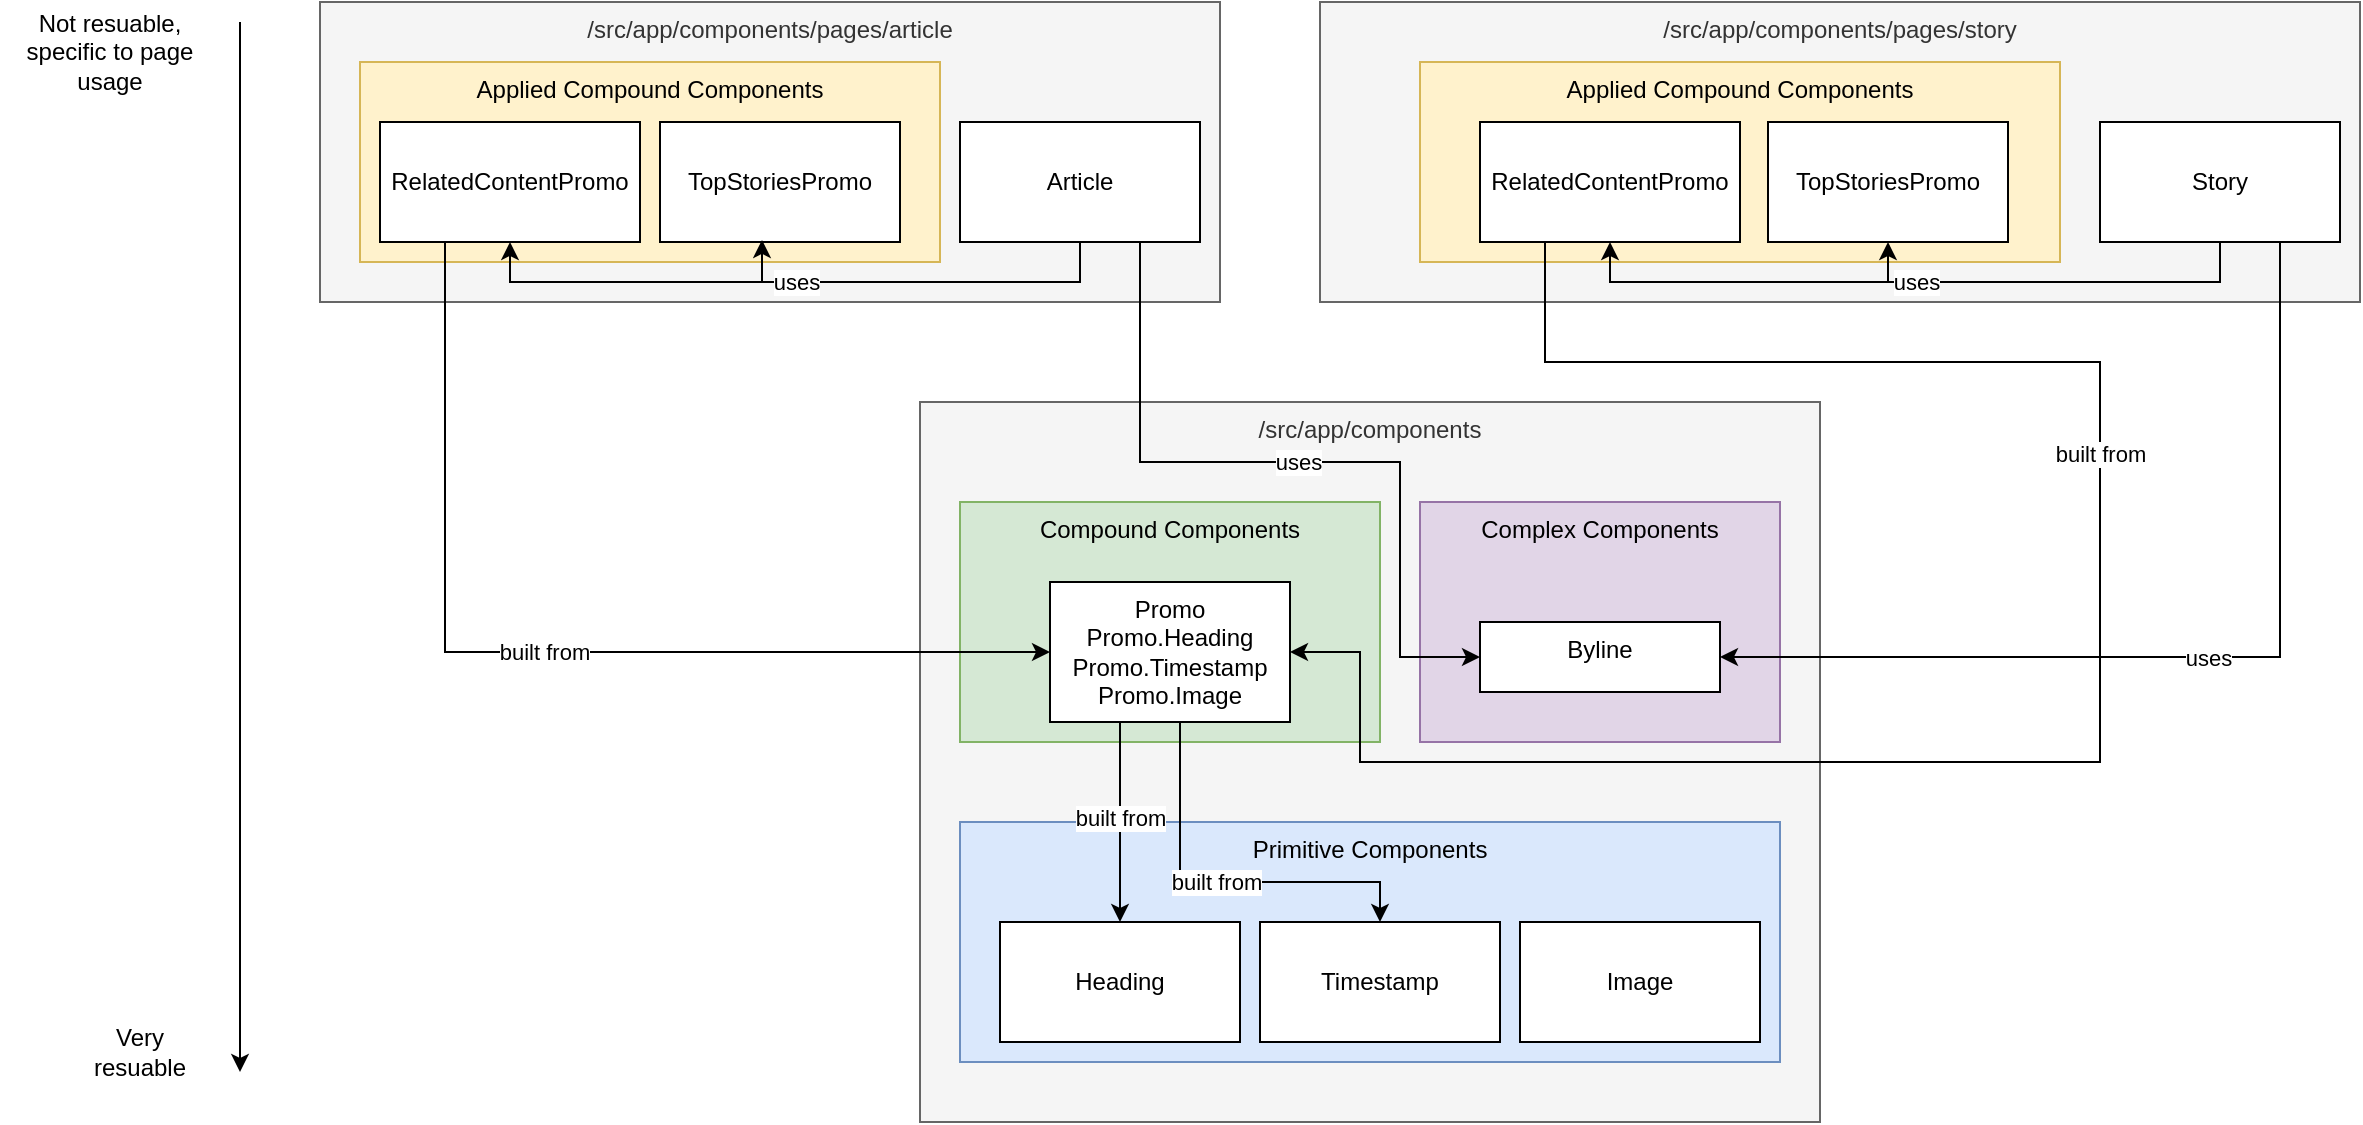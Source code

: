 <mxfile version="17.4.2" type="device"><diagram id="u2RIG8YEvupqH2jZ49ti" name="Page-1"><mxGraphModel dx="1934" dy="720" grid="1" gridSize="10" guides="1" tooltips="1" connect="1" arrows="1" fold="1" page="1" pageScale="1" pageWidth="827" pageHeight="1169" math="0" shadow="0"><root><mxCell id="0"/><mxCell id="1" parent="0"/><mxCell id="Sdgw9-PQJX760QOKhbDX-7" value="/src/app/components" style="rounded=0;whiteSpace=wrap;html=1;fillColor=#f5f5f5;fontColor=#333333;strokeColor=#666666;verticalAlign=top;" parent="1" vertex="1"><mxGeometry x="370" y="210" width="450" height="360" as="geometry"/></mxCell><mxCell id="Sdgw9-PQJX760QOKhbDX-1" value="Primitive Components" style="rounded=0;whiteSpace=wrap;html=1;fillColor=#dae8fc;strokeColor=#6c8ebf;verticalAlign=top;" parent="1" vertex="1"><mxGeometry x="390" y="420" width="410" height="120" as="geometry"/></mxCell><mxCell id="Sdgw9-PQJX760QOKhbDX-2" value="Heading" style="rounded=0;whiteSpace=wrap;html=1;" parent="1" vertex="1"><mxGeometry x="410" y="470" width="120" height="60" as="geometry"/></mxCell><mxCell id="Sdgw9-PQJX760QOKhbDX-3" value="Timestamp" style="rounded=0;whiteSpace=wrap;html=1;" parent="1" vertex="1"><mxGeometry x="540" y="470" width="120" height="60" as="geometry"/></mxCell><mxCell id="Sdgw9-PQJX760QOKhbDX-4" value="Compound Components" style="rounded=0;whiteSpace=wrap;html=1;fillColor=#d5e8d4;strokeColor=#82b366;verticalAlign=top;" parent="1" vertex="1"><mxGeometry x="390" y="260" width="210" height="120" as="geometry"/></mxCell><mxCell id="VYs_k51TfbD4Nb_ossKD-12" value="built from" style="edgeStyle=orthogonalEdgeStyle;rounded=0;orthogonalLoop=1;jettySize=auto;html=1;exitX=0.25;exitY=1;exitDx=0;exitDy=0;" edge="1" parent="1" source="Sdgw9-PQJX760QOKhbDX-8" target="Sdgw9-PQJX760QOKhbDX-2"><mxGeometry relative="1" as="geometry"><Array as="points"><mxPoint x="470" y="370"/></Array></mxGeometry></mxCell><mxCell id="VYs_k51TfbD4Nb_ossKD-13" value="built from" style="edgeStyle=orthogonalEdgeStyle;rounded=0;orthogonalLoop=1;jettySize=auto;html=1;exitX=0.5;exitY=1;exitDx=0;exitDy=0;" edge="1" parent="1" source="Sdgw9-PQJX760QOKhbDX-8" target="Sdgw9-PQJX760QOKhbDX-3"><mxGeometry relative="1" as="geometry"><Array as="points"><mxPoint x="500" y="370"/><mxPoint x="500" y="450"/><mxPoint x="600" y="450"/></Array></mxGeometry></mxCell><mxCell id="Sdgw9-PQJX760QOKhbDX-8" value="Promo&lt;br&gt;Promo.Heading&lt;br&gt;Promo.Timestamp&lt;br&gt;Promo.Image" style="rounded=0;whiteSpace=wrap;html=1;verticalAlign=top;" parent="1" vertex="1"><mxGeometry x="435" y="300" width="120" height="70" as="geometry"/></mxCell><mxCell id="Sdgw9-PQJX760QOKhbDX-9" value="Image" style="rounded=0;whiteSpace=wrap;html=1;" parent="1" vertex="1"><mxGeometry x="670" y="470" width="120" height="60" as="geometry"/></mxCell><mxCell id="Sdgw9-PQJX760QOKhbDX-10" value="/src/app/components/pages/article" style="rounded=0;whiteSpace=wrap;html=1;fillColor=#f5f5f5;fontColor=#333333;strokeColor=#666666;verticalAlign=top;" parent="1" vertex="1"><mxGeometry x="70" y="10" width="450" height="150" as="geometry"/></mxCell><mxCell id="Sdgw9-PQJX760QOKhbDX-11" value="Applied Compound Components" style="rounded=0;whiteSpace=wrap;html=1;fillColor=#fff2cc;strokeColor=#d6b656;verticalAlign=top;" parent="1" vertex="1"><mxGeometry x="90" y="40" width="290" height="100" as="geometry"/></mxCell><mxCell id="VYs_k51TfbD4Nb_ossKD-11" value="built from" style="edgeStyle=orthogonalEdgeStyle;rounded=0;orthogonalLoop=1;jettySize=auto;html=1;exitX=0.25;exitY=1;exitDx=0;exitDy=0;entryX=0;entryY=0.5;entryDx=0;entryDy=0;" edge="1" parent="1" source="Sdgw9-PQJX760QOKhbDX-12" target="Sdgw9-PQJX760QOKhbDX-8"><mxGeometry relative="1" as="geometry"/></mxCell><mxCell id="Sdgw9-PQJX760QOKhbDX-12" value="RelatedContentPromo" style="rounded=0;whiteSpace=wrap;html=1;" parent="1" vertex="1"><mxGeometry x="100" y="70" width="130" height="60" as="geometry"/></mxCell><mxCell id="Sdgw9-PQJX760QOKhbDX-13" value="TopStoriesPromo" style="rounded=0;whiteSpace=wrap;html=1;" parent="1" vertex="1"><mxGeometry x="240" y="70" width="120" height="60" as="geometry"/></mxCell><mxCell id="Sdgw9-PQJX760QOKhbDX-15" value="" style="endArrow=classic;html=1;rounded=0;" parent="1" edge="1"><mxGeometry width="50" height="50" relative="1" as="geometry"><mxPoint x="30" y="20" as="sourcePoint"/><mxPoint x="30" y="545" as="targetPoint"/></mxGeometry></mxCell><mxCell id="Sdgw9-PQJX760QOKhbDX-17" value="Very resuable" style="text;html=1;strokeColor=none;fillColor=none;align=center;verticalAlign=middle;whiteSpace=wrap;rounded=0;" parent="1" vertex="1"><mxGeometry x="-50" y="520" width="60" height="30" as="geometry"/></mxCell><mxCell id="Sdgw9-PQJX760QOKhbDX-18" value="Not resuable, specific to page usage" style="text;html=1;strokeColor=none;fillColor=none;align=center;verticalAlign=middle;whiteSpace=wrap;rounded=0;" parent="1" vertex="1"><mxGeometry x="-90" y="20" width="110" height="30" as="geometry"/></mxCell><mxCell id="Sdgw9-PQJX760QOKhbDX-19" value="/src/app/components/pages/story" style="rounded=0;whiteSpace=wrap;html=1;fillColor=#f5f5f5;fontColor=#333333;strokeColor=#666666;verticalAlign=top;" parent="1" vertex="1"><mxGeometry x="570" y="10" width="520" height="150" as="geometry"/></mxCell><mxCell id="Sdgw9-PQJX760QOKhbDX-20" value="Applied Compound Components" style="rounded=0;whiteSpace=wrap;html=1;fillColor=#fff2cc;strokeColor=#d6b656;verticalAlign=top;" parent="1" vertex="1"><mxGeometry x="620" y="40" width="320" height="100" as="geometry"/></mxCell><mxCell id="VYs_k51TfbD4Nb_ossKD-15" value="built from" style="edgeStyle=orthogonalEdgeStyle;rounded=0;orthogonalLoop=1;jettySize=auto;html=1;exitX=0.25;exitY=1;exitDx=0;exitDy=0;entryX=1;entryY=0.5;entryDx=0;entryDy=0;" edge="1" parent="1" source="Sdgw9-PQJX760QOKhbDX-21" target="Sdgw9-PQJX760QOKhbDX-8"><mxGeometry x="-0.232" relative="1" as="geometry"><mxPoint x="555" y="360" as="targetPoint"/><Array as="points"><mxPoint x="683" y="190"/><mxPoint x="960" y="190"/><mxPoint x="960" y="390"/><mxPoint x="590" y="390"/><mxPoint x="590" y="335"/></Array><mxPoint as="offset"/></mxGeometry></mxCell><mxCell id="Sdgw9-PQJX760QOKhbDX-21" value="RelatedContentPromo" style="rounded=0;whiteSpace=wrap;html=1;" parent="1" vertex="1"><mxGeometry x="650" y="70" width="130" height="60" as="geometry"/></mxCell><mxCell id="Sdgw9-PQJX760QOKhbDX-22" value="TopStoriesPromo" style="rounded=0;whiteSpace=wrap;html=1;" parent="1" vertex="1"><mxGeometry x="794" y="70" width="120" height="60" as="geometry"/></mxCell><mxCell id="VYs_k51TfbD4Nb_ossKD-1" value="Complex Components" style="rounded=0;whiteSpace=wrap;html=1;fillColor=#e1d5e7;strokeColor=#9673a6;verticalAlign=top;" vertex="1" parent="1"><mxGeometry x="620" y="260" width="180" height="120" as="geometry"/></mxCell><mxCell id="VYs_k51TfbD4Nb_ossKD-2" value="Byline" style="rounded=0;whiteSpace=wrap;html=1;verticalAlign=top;" vertex="1" parent="1"><mxGeometry x="650" y="320" width="120" height="35" as="geometry"/></mxCell><mxCell id="VYs_k51TfbD4Nb_ossKD-5" style="edgeStyle=orthogonalEdgeStyle;rounded=0;orthogonalLoop=1;jettySize=auto;html=1;exitX=0.5;exitY=1;exitDx=0;exitDy=0;entryX=0.425;entryY=0.983;entryDx=0;entryDy=0;entryPerimeter=0;" edge="1" parent="1" source="VYs_k51TfbD4Nb_ossKD-3" target="Sdgw9-PQJX760QOKhbDX-13"><mxGeometry relative="1" as="geometry"/></mxCell><mxCell id="VYs_k51TfbD4Nb_ossKD-6" value="uses" style="edgeStyle=orthogonalEdgeStyle;rounded=0;orthogonalLoop=1;jettySize=auto;html=1;exitX=0.5;exitY=1;exitDx=0;exitDy=0;entryX=0.5;entryY=1;entryDx=0;entryDy=0;" edge="1" parent="1" source="VYs_k51TfbD4Nb_ossKD-3" target="Sdgw9-PQJX760QOKhbDX-12"><mxGeometry relative="1" as="geometry"/></mxCell><mxCell id="VYs_k51TfbD4Nb_ossKD-9" value="uses" style="edgeStyle=orthogonalEdgeStyle;rounded=0;orthogonalLoop=1;jettySize=auto;html=1;exitX=0.75;exitY=1;exitDx=0;exitDy=0;entryX=0;entryY=0.5;entryDx=0;entryDy=0;" edge="1" parent="1" source="VYs_k51TfbD4Nb_ossKD-3" target="VYs_k51TfbD4Nb_ossKD-2"><mxGeometry relative="1" as="geometry"><Array as="points"><mxPoint x="480" y="240"/><mxPoint x="610" y="240"/><mxPoint x="610" y="338"/></Array></mxGeometry></mxCell><mxCell id="VYs_k51TfbD4Nb_ossKD-3" value="Article" style="rounded=0;whiteSpace=wrap;html=1;" vertex="1" parent="1"><mxGeometry x="390" y="70" width="120" height="60" as="geometry"/></mxCell><mxCell id="VYs_k51TfbD4Nb_ossKD-7" style="edgeStyle=orthogonalEdgeStyle;rounded=0;orthogonalLoop=1;jettySize=auto;html=1;exitX=0.5;exitY=1;exitDx=0;exitDy=0;entryX=0.5;entryY=1;entryDx=0;entryDy=0;" edge="1" parent="1" source="VYs_k51TfbD4Nb_ossKD-4" target="Sdgw9-PQJX760QOKhbDX-22"><mxGeometry relative="1" as="geometry"/></mxCell><mxCell id="VYs_k51TfbD4Nb_ossKD-8" value="uses" style="edgeStyle=orthogonalEdgeStyle;rounded=0;orthogonalLoop=1;jettySize=auto;html=1;exitX=0.5;exitY=1;exitDx=0;exitDy=0;entryX=0.5;entryY=1;entryDx=0;entryDy=0;" edge="1" parent="1" source="VYs_k51TfbD4Nb_ossKD-4" target="Sdgw9-PQJX760QOKhbDX-21"><mxGeometry relative="1" as="geometry"/></mxCell><mxCell id="VYs_k51TfbD4Nb_ossKD-14" value="uses" style="edgeStyle=orthogonalEdgeStyle;rounded=0;orthogonalLoop=1;jettySize=auto;html=1;exitX=0.75;exitY=1;exitDx=0;exitDy=0;entryX=1;entryY=0.5;entryDx=0;entryDy=0;" edge="1" parent="1" source="VYs_k51TfbD4Nb_ossKD-4" target="VYs_k51TfbD4Nb_ossKD-2"><mxGeometry relative="1" as="geometry"><Array as="points"><mxPoint x="1050" y="338"/></Array></mxGeometry></mxCell><mxCell id="VYs_k51TfbD4Nb_ossKD-4" value="Story" style="rounded=0;whiteSpace=wrap;html=1;" vertex="1" parent="1"><mxGeometry x="960" y="70" width="120" height="60" as="geometry"/></mxCell></root></mxGraphModel></diagram></mxfile>
